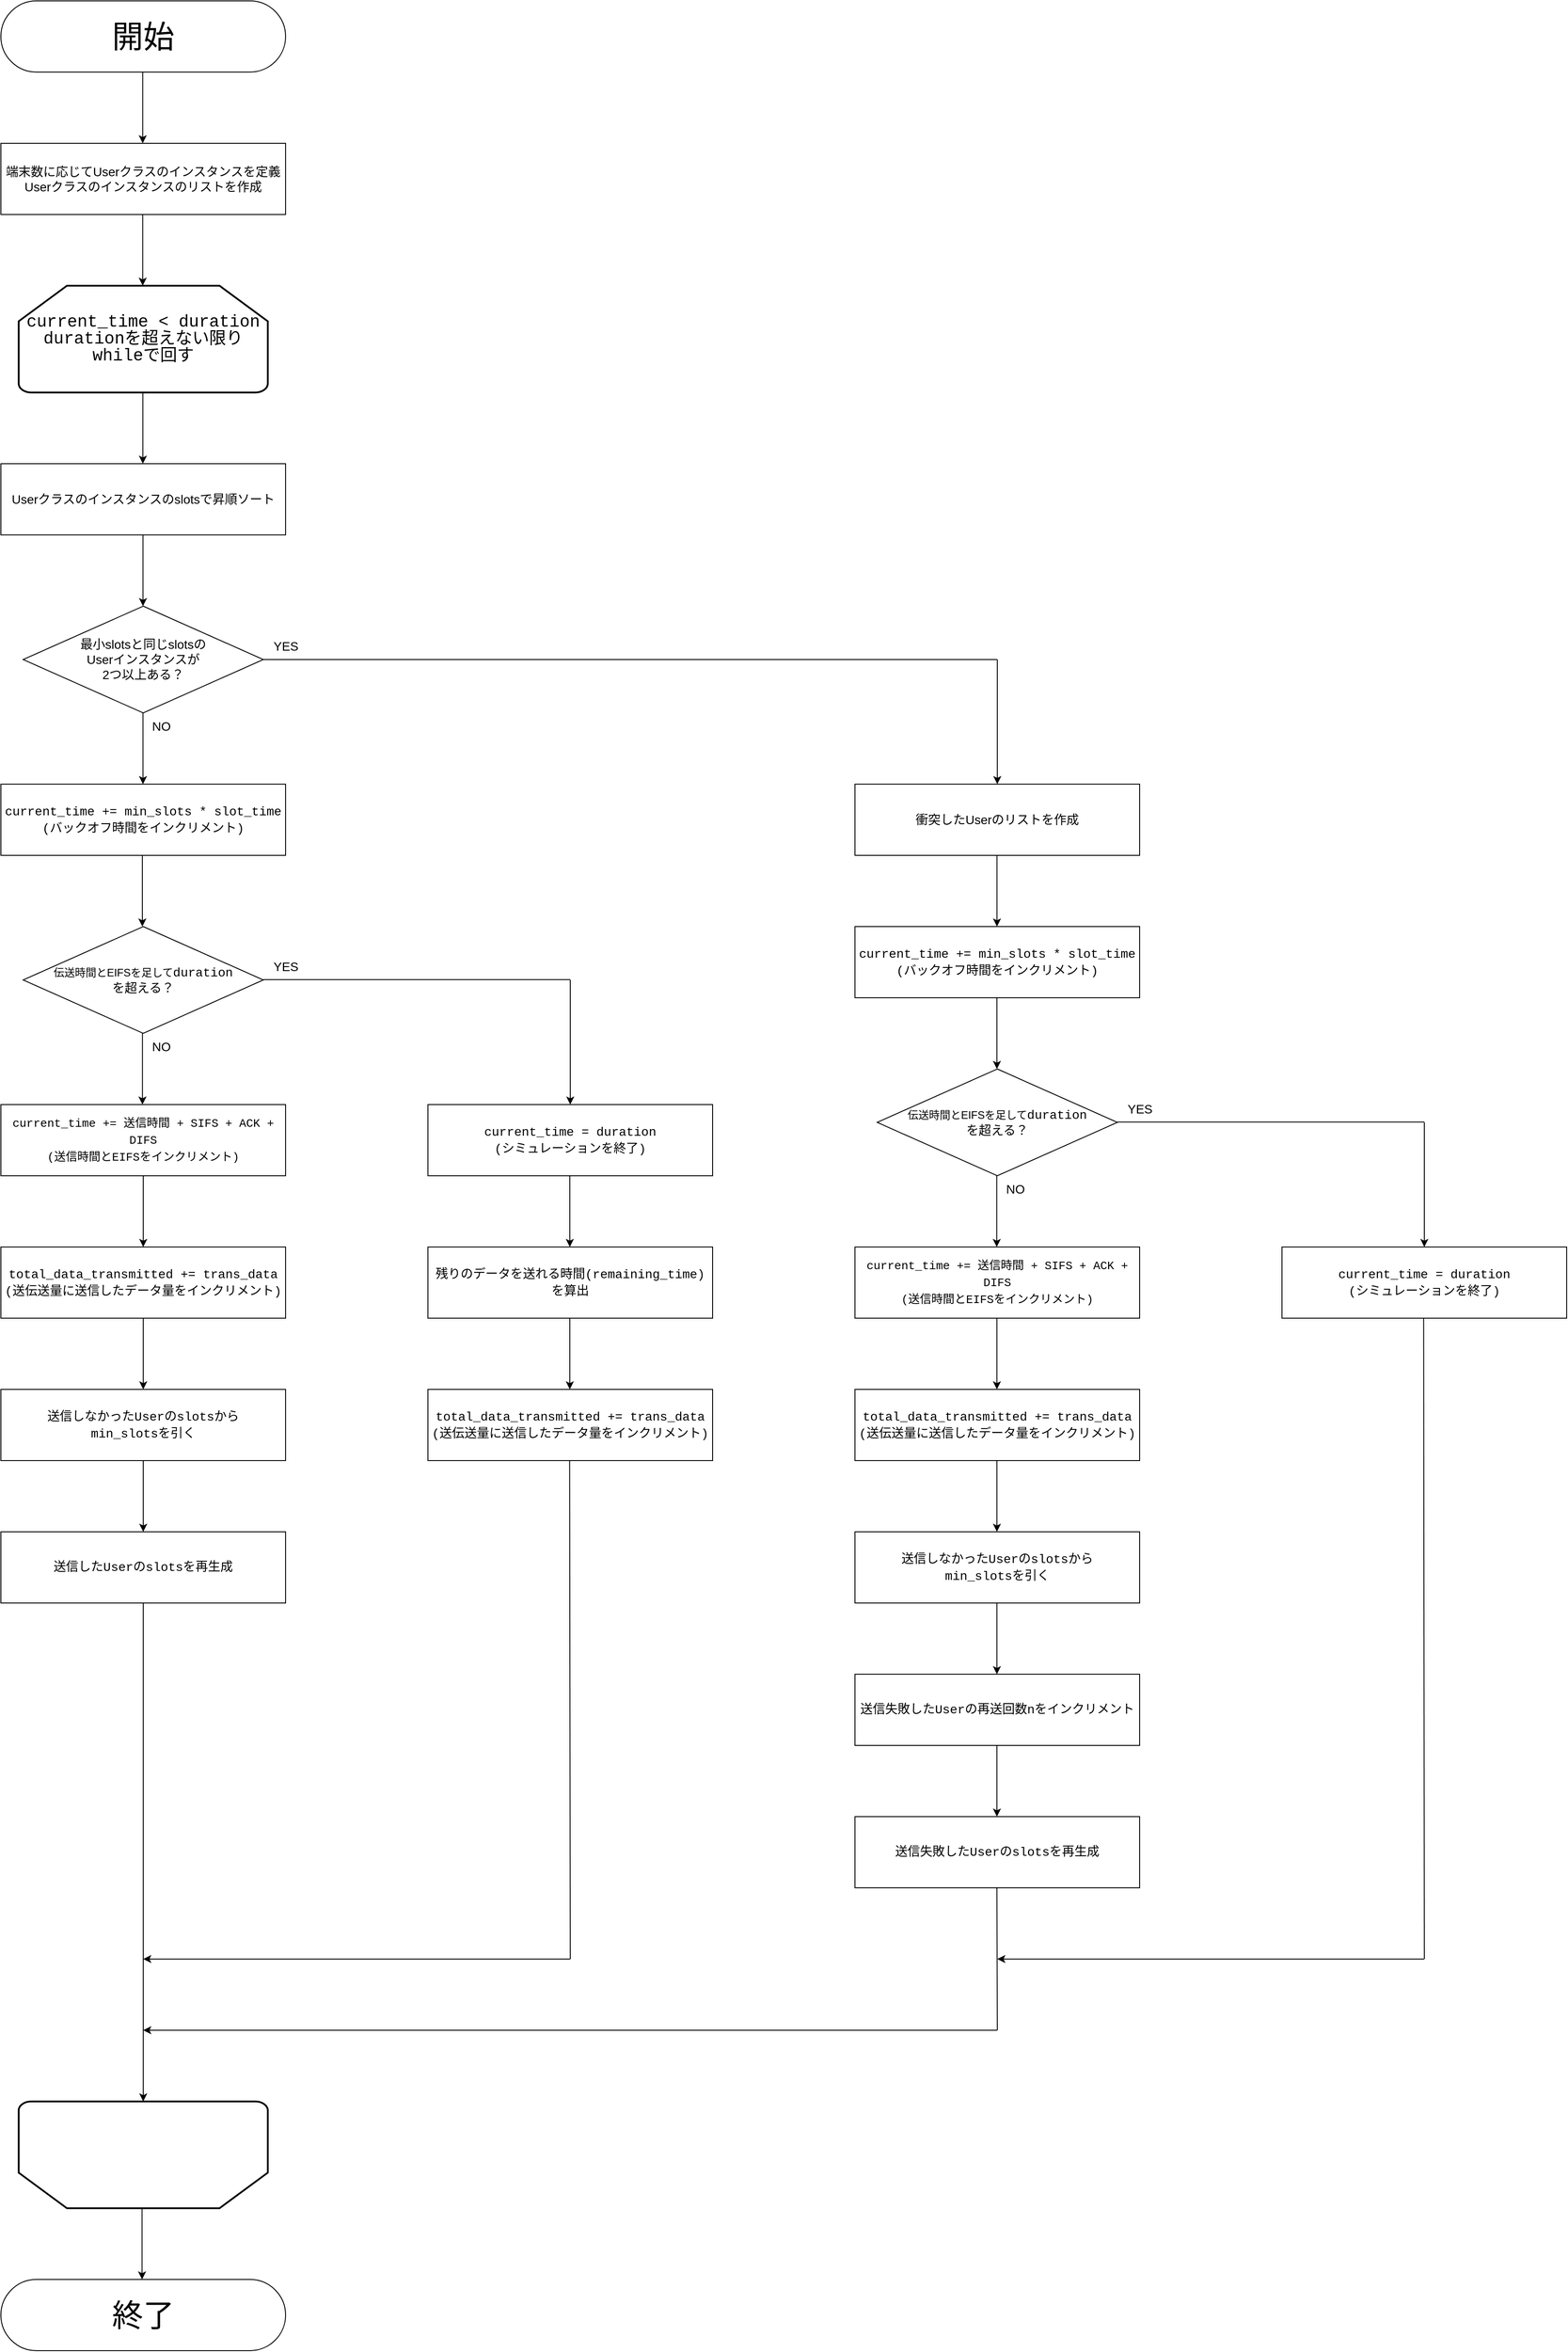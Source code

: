 <mxfile version="22.0.3" type="device">
  <diagram name="Page-1" id="uAIAA9ucGk10Nv41C3vs">
    <mxGraphModel dx="816" dy="719" grid="1" gridSize="10" guides="1" tooltips="1" connect="1" arrows="1" fold="1" page="1" pageScale="1" pageWidth="3300" pageHeight="4681" math="0" shadow="0">
      <root>
        <mxCell id="0" />
        <mxCell id="1" parent="0" />
        <mxCell id="iGh-ziniTORXBZMXKaJn-1" value="" style="endArrow=classic;html=1;rounded=0;" edge="1" parent="1">
          <mxGeometry width="50" height="50" relative="1" as="geometry">
            <mxPoint x="599.41" y="440" as="sourcePoint" />
            <mxPoint x="599.41" y="520" as="targetPoint" />
          </mxGeometry>
        </mxCell>
        <mxCell id="iGh-ziniTORXBZMXKaJn-3" value="&lt;font style=&quot;font-size: 35px;&quot;&gt;開始&lt;/font&gt;" style="html=1;dashed=0;whiteSpace=wrap;shape=mxgraph.dfd.start;fillColor=none;" vertex="1" parent="1">
          <mxGeometry x="440" y="360" width="320" height="80" as="geometry" />
        </mxCell>
        <mxCell id="iGh-ziniTORXBZMXKaJn-4" value="&lt;font style=&quot;font-size: 14px;&quot;&gt;端末数に応じてUserクラスのインスタンスを定義&lt;br&gt;Userクラスのインスタンスのリストを作成&lt;br&gt;&lt;/font&gt;" style="rounded=0;whiteSpace=wrap;html=1;fillColor=none;" vertex="1" parent="1">
          <mxGeometry x="440" y="520" width="320" height="80" as="geometry" />
        </mxCell>
        <mxCell id="iGh-ziniTORXBZMXKaJn-5" value="&lt;div style=&quot;font-family: Consolas, &amp;quot;Courier New&amp;quot;, monospace; font-size: 19px; line-height: 19px;&quot;&gt;current_time &amp;lt; duration&lt;/div&gt;&lt;div style=&quot;font-family: Consolas, &amp;quot;Courier New&amp;quot;, monospace; font-size: 19px; line-height: 19px;&quot;&gt;durationを超えない限り&lt;/div&gt;&lt;div style=&quot;font-family: Consolas, &amp;quot;Courier New&amp;quot;, monospace; font-size: 19px; line-height: 19px;&quot;&gt;whileで回す&lt;/div&gt;" style="strokeWidth=2;html=1;shape=mxgraph.flowchart.loop_limit;whiteSpace=wrap;fillColor=none;" vertex="1" parent="1">
          <mxGeometry x="460" y="680" width="280" height="120" as="geometry" />
        </mxCell>
        <mxCell id="iGh-ziniTORXBZMXKaJn-6" value="" style="endArrow=classic;html=1;rounded=0;" edge="1" parent="1">
          <mxGeometry width="50" height="50" relative="1" as="geometry">
            <mxPoint x="599.41" y="600" as="sourcePoint" />
            <mxPoint x="599.41" y="680" as="targetPoint" />
          </mxGeometry>
        </mxCell>
        <mxCell id="iGh-ziniTORXBZMXKaJn-7" value="" style="endArrow=classic;html=1;rounded=0;" edge="1" parent="1">
          <mxGeometry width="50" height="50" relative="1" as="geometry">
            <mxPoint x="599.58" y="800" as="sourcePoint" />
            <mxPoint x="599.58" y="880" as="targetPoint" />
          </mxGeometry>
        </mxCell>
        <mxCell id="iGh-ziniTORXBZMXKaJn-8" value="&lt;font style=&quot;font-size: 14px;&quot;&gt;Userクラスのインスタンスのslotsで昇順ソート&lt;/font&gt;" style="rounded=0;whiteSpace=wrap;html=1;fillColor=none;" vertex="1" parent="1">
          <mxGeometry x="440" y="880" width="320" height="80" as="geometry" />
        </mxCell>
        <mxCell id="iGh-ziniTORXBZMXKaJn-9" value="&lt;span style=&quot;font-size: 14px;&quot;&gt;最小slotsと同じslotsの&lt;br&gt;Userインスタンスが&lt;br&gt;2つ以上ある？&lt;br&gt;&lt;/span&gt;" style="shape=rhombus;html=1;dashed=0;whiteSpace=wrap;perimeter=rhombusPerimeter;fillColor=none;" vertex="1" parent="1">
          <mxGeometry x="465" y="1040" width="270" height="120" as="geometry" />
        </mxCell>
        <mxCell id="iGh-ziniTORXBZMXKaJn-10" value="" style="endArrow=classic;html=1;rounded=0;" edge="1" parent="1">
          <mxGeometry width="50" height="50" relative="1" as="geometry">
            <mxPoint x="599.71" y="960" as="sourcePoint" />
            <mxPoint x="599.71" y="1040" as="targetPoint" />
          </mxGeometry>
        </mxCell>
        <mxCell id="iGh-ziniTORXBZMXKaJn-11" value="" style="endArrow=classic;html=1;rounded=0;" edge="1" parent="1">
          <mxGeometry width="50" height="50" relative="1" as="geometry">
            <mxPoint x="599.71" y="1160" as="sourcePoint" />
            <mxPoint x="599.71" y="1240" as="targetPoint" />
          </mxGeometry>
        </mxCell>
        <mxCell id="iGh-ziniTORXBZMXKaJn-12" value="&lt;font style=&quot;font-size: 14px;&quot;&gt;NO&lt;/font&gt;" style="text;html=1;align=center;verticalAlign=middle;resizable=0;points=[];autosize=1;strokeColor=none;fillColor=none;" vertex="1" parent="1">
          <mxGeometry x="600" y="1160" width="40" height="30" as="geometry" />
        </mxCell>
        <mxCell id="iGh-ziniTORXBZMXKaJn-14" value="&lt;font style=&quot;font-size: 14px;&quot;&gt;YES&lt;/font&gt;" style="text;html=1;align=center;verticalAlign=middle;resizable=0;points=[];autosize=1;strokeColor=none;fillColor=none;" vertex="1" parent="1">
          <mxGeometry x="735" y="1070" width="50" height="30" as="geometry" />
        </mxCell>
        <mxCell id="iGh-ziniTORXBZMXKaJn-16" value="" style="endArrow=none;html=1;rounded=0;" edge="1" parent="1">
          <mxGeometry width="50" height="50" relative="1" as="geometry">
            <mxPoint x="735" y="1100" as="sourcePoint" />
            <mxPoint x="1560" y="1100" as="targetPoint" />
          </mxGeometry>
        </mxCell>
        <mxCell id="iGh-ziniTORXBZMXKaJn-18" value="&lt;div style=&quot;font-family: Consolas, &amp;quot;Courier New&amp;quot;, monospace; font-size: 14px; line-height: 19px;&quot;&gt;current_time +=&amp;nbsp;min_slots * slot_time&lt;/div&gt;&lt;div style=&quot;font-family: Consolas, &amp;quot;Courier New&amp;quot;, monospace; font-size: 14px; line-height: 19px;&quot;&gt;(バックオフ時間をインクリメント)&lt;/div&gt;" style="rounded=0;whiteSpace=wrap;html=1;fillColor=none;" vertex="1" parent="1">
          <mxGeometry x="440" y="1240" width="320" height="80" as="geometry" />
        </mxCell>
        <mxCell id="iGh-ziniTORXBZMXKaJn-19" value="" style="endArrow=classic;html=1;rounded=0;" edge="1" parent="1">
          <mxGeometry width="50" height="50" relative="1" as="geometry">
            <mxPoint x="599" y="1320" as="sourcePoint" />
            <mxPoint x="599" y="1400" as="targetPoint" />
          </mxGeometry>
        </mxCell>
        <mxCell id="iGh-ziniTORXBZMXKaJn-22" value="&lt;div style=&quot;font-family: Consolas, &amp;quot;Courier New&amp;quot;, monospace; font-size: 13px; line-height: 19px;&quot;&gt;current_time +=&amp;nbsp;送信時間 + SIFS + ACK + DIFS&lt;/div&gt;&lt;div style=&quot;font-family: Consolas, &amp;quot;Courier New&amp;quot;, monospace; font-size: 13px; line-height: 19px;&quot;&gt;(送信時間とEIFSをインクリメント)&lt;/div&gt;" style="rounded=0;whiteSpace=wrap;html=1;fillColor=none;" vertex="1" parent="1">
          <mxGeometry x="440" y="1600" width="320" height="80" as="geometry" />
        </mxCell>
        <mxCell id="iGh-ziniTORXBZMXKaJn-23" value="" style="endArrow=classic;html=1;rounded=0;" edge="1" parent="1">
          <mxGeometry width="50" height="50" relative="1" as="geometry">
            <mxPoint x="600" y="1680" as="sourcePoint" />
            <mxPoint x="600" y="1760" as="targetPoint" />
          </mxGeometry>
        </mxCell>
        <mxCell id="iGh-ziniTORXBZMXKaJn-25" value="&lt;div style=&quot;font-family: Consolas, &amp;quot;Courier New&amp;quot;, monospace; font-size: 14px; line-height: 19px;&quot;&gt;&lt;div style=&quot;line-height: 19px;&quot;&gt;total_data_transmitted += trans_data&lt;/div&gt;&lt;div style=&quot;line-height: 19px;&quot;&gt;(送伝送量に送信したデータ量をインクリメント)&lt;/div&gt;&lt;/div&gt;" style="rounded=0;whiteSpace=wrap;html=1;fillColor=none;" vertex="1" parent="1">
          <mxGeometry x="440" y="1760" width="320" height="80" as="geometry" />
        </mxCell>
        <mxCell id="iGh-ziniTORXBZMXKaJn-26" value="" style="endArrow=classic;html=1;rounded=0;" edge="1" parent="1">
          <mxGeometry width="50" height="50" relative="1" as="geometry">
            <mxPoint x="600" y="1840" as="sourcePoint" />
            <mxPoint x="600" y="1920" as="targetPoint" />
          </mxGeometry>
        </mxCell>
        <mxCell id="iGh-ziniTORXBZMXKaJn-27" value="&lt;div style=&quot;font-family: Consolas, &amp;quot;Courier New&amp;quot;, monospace; font-size: 14px; line-height: 19px;&quot;&gt;送信したUserのslotsを再生成&lt;/div&gt;" style="rounded=0;whiteSpace=wrap;html=1;fillColor=none;" vertex="1" parent="1">
          <mxGeometry x="440" y="2080" width="320" height="80" as="geometry" />
        </mxCell>
        <mxCell id="iGh-ziniTORXBZMXKaJn-30" value="" style="edgeStyle=orthogonalEdgeStyle;rounded=0;orthogonalLoop=1;jettySize=auto;html=1;" edge="1" parent="1" source="iGh-ziniTORXBZMXKaJn-28" target="iGh-ziniTORXBZMXKaJn-27">
          <mxGeometry relative="1" as="geometry" />
        </mxCell>
        <mxCell id="iGh-ziniTORXBZMXKaJn-28" value="&lt;div style=&quot;font-family: Consolas, &amp;quot;Courier New&amp;quot;, monospace; font-size: 14px; line-height: 19px;&quot;&gt;送信しなかったUserのslotsから&lt;/div&gt;&lt;div style=&quot;font-family: Consolas, &amp;quot;Courier New&amp;quot;, monospace; font-size: 14px; line-height: 19px;&quot;&gt;min_slotsを引く&lt;/div&gt;" style="rounded=0;whiteSpace=wrap;html=1;fillColor=none;" vertex="1" parent="1">
          <mxGeometry x="440" y="1920" width="320" height="80" as="geometry" />
        </mxCell>
        <mxCell id="iGh-ziniTORXBZMXKaJn-29" value="" style="endArrow=classic;html=1;rounded=0;" edge="1" parent="1">
          <mxGeometry width="50" height="50" relative="1" as="geometry">
            <mxPoint x="598.67" y="2840" as="sourcePoint" />
            <mxPoint x="598.67" y="2920" as="targetPoint" />
          </mxGeometry>
        </mxCell>
        <mxCell id="iGh-ziniTORXBZMXKaJn-32" value="" style="endArrow=classic;html=1;rounded=0;" edge="1" parent="1">
          <mxGeometry width="50" height="50" relative="1" as="geometry">
            <mxPoint x="600" y="2160" as="sourcePoint" />
            <mxPoint x="600" y="2720" as="targetPoint" />
          </mxGeometry>
        </mxCell>
        <mxCell id="iGh-ziniTORXBZMXKaJn-60" value="伝送時間とEIFSを足して&lt;span style=&quot;font-family: Consolas, &amp;quot;Courier New&amp;quot;, monospace;&quot;&gt;&lt;font style=&quot;font-size: 14px;&quot;&gt;duration&lt;br&gt;&lt;/font&gt;&lt;/span&gt;&lt;span style=&quot;font-size: 14px;&quot;&gt;を超える？&lt;br&gt;&lt;/span&gt;" style="shape=rhombus;html=1;dashed=0;whiteSpace=wrap;perimeter=rhombusPerimeter;fillColor=none;" vertex="1" parent="1">
          <mxGeometry x="465" y="1400" width="270" height="120" as="geometry" />
        </mxCell>
        <mxCell id="iGh-ziniTORXBZMXKaJn-61" value="" style="endArrow=classic;html=1;rounded=0;" edge="1" parent="1">
          <mxGeometry width="50" height="50" relative="1" as="geometry">
            <mxPoint x="599.13" y="1520" as="sourcePoint" />
            <mxPoint x="599.13" y="1600" as="targetPoint" />
          </mxGeometry>
        </mxCell>
        <mxCell id="iGh-ziniTORXBZMXKaJn-62" value="" style="endArrow=none;html=1;rounded=0;" edge="1" parent="1">
          <mxGeometry width="50" height="50" relative="1" as="geometry">
            <mxPoint x="735" y="1459.57" as="sourcePoint" />
            <mxPoint x="1080" y="1459.57" as="targetPoint" />
          </mxGeometry>
        </mxCell>
        <mxCell id="iGh-ziniTORXBZMXKaJn-63" value="&lt;font style=&quot;font-size: 14px;&quot;&gt;NO&lt;/font&gt;" style="text;html=1;align=center;verticalAlign=middle;resizable=0;points=[];autosize=1;strokeColor=none;fillColor=none;" vertex="1" parent="1">
          <mxGeometry x="600" y="1520" width="40" height="30" as="geometry" />
        </mxCell>
        <mxCell id="iGh-ziniTORXBZMXKaJn-64" value="&lt;font style=&quot;font-size: 14px;&quot;&gt;YES&lt;/font&gt;" style="text;html=1;align=center;verticalAlign=middle;resizable=0;points=[];autosize=1;strokeColor=none;fillColor=none;" vertex="1" parent="1">
          <mxGeometry x="735" y="1430" width="50" height="30" as="geometry" />
        </mxCell>
        <mxCell id="iGh-ziniTORXBZMXKaJn-65" value="" style="endArrow=classic;html=1;rounded=0;" edge="1" parent="1">
          <mxGeometry width="50" height="50" relative="1" as="geometry">
            <mxPoint x="1080" y="1460" as="sourcePoint" />
            <mxPoint x="1080" y="1600" as="targetPoint" />
          </mxGeometry>
        </mxCell>
        <mxCell id="iGh-ziniTORXBZMXKaJn-66" value="&lt;div style=&quot;font-family: Consolas, &amp;quot;Courier New&amp;quot;, monospace; font-size: 14px; line-height: 19px;&quot;&gt;&lt;div style=&quot;line-height: 19px;&quot;&gt;current_time =&amp;nbsp;duration&lt;/div&gt;&lt;div style=&quot;line-height: 19px;&quot;&gt;(シミュレーションを終了)&lt;/div&gt;&lt;/div&gt;" style="rounded=0;whiteSpace=wrap;html=1;fillColor=none;" vertex="1" parent="1">
          <mxGeometry x="920" y="1600" width="320" height="80" as="geometry" />
        </mxCell>
        <mxCell id="iGh-ziniTORXBZMXKaJn-67" value="" style="endArrow=classic;html=1;rounded=0;" edge="1" parent="1">
          <mxGeometry width="50" height="50" relative="1" as="geometry">
            <mxPoint x="1079.5" y="1680" as="sourcePoint" />
            <mxPoint x="1079.5" y="1760" as="targetPoint" />
          </mxGeometry>
        </mxCell>
        <mxCell id="iGh-ziniTORXBZMXKaJn-68" value="&lt;div style=&quot;font-family: Consolas, &amp;quot;Courier New&amp;quot;, monospace; font-size: 14px; line-height: 19px;&quot;&gt;&lt;div style=&quot;line-height: 19px;&quot;&gt;total_data_transmitted += trans_data&lt;/div&gt;&lt;div style=&quot;line-height: 19px;&quot;&gt;(送伝送量に送信したデータ量をインクリメント)&lt;/div&gt;&lt;/div&gt;" style="rounded=0;whiteSpace=wrap;html=1;fillColor=none;" vertex="1" parent="1">
          <mxGeometry x="920" y="1920" width="320" height="80" as="geometry" />
        </mxCell>
        <mxCell id="iGh-ziniTORXBZMXKaJn-69" value="&lt;div style=&quot;font-family: Consolas, &amp;quot;Courier New&amp;quot;, monospace; font-size: 14px; line-height: 19px;&quot;&gt;&lt;div style=&quot;line-height: 19px;&quot;&gt;残りのデータを送れる時間(remaining_time)&lt;/div&gt;&lt;div style=&quot;line-height: 19px;&quot;&gt;を算出&lt;/div&gt;&lt;/div&gt;" style="rounded=0;whiteSpace=wrap;html=1;fillColor=none;" vertex="1" parent="1">
          <mxGeometry x="920" y="1760" width="320" height="80" as="geometry" />
        </mxCell>
        <mxCell id="iGh-ziniTORXBZMXKaJn-70" value="" style="endArrow=classic;html=1;rounded=0;" edge="1" parent="1">
          <mxGeometry width="50" height="50" relative="1" as="geometry">
            <mxPoint x="1079.5" y="1840" as="sourcePoint" />
            <mxPoint x="1079.5" y="1920" as="targetPoint" />
          </mxGeometry>
        </mxCell>
        <mxCell id="iGh-ziniTORXBZMXKaJn-74" value="" style="endArrow=none;html=1;rounded=0;" edge="1" parent="1">
          <mxGeometry width="50" height="50" relative="1" as="geometry">
            <mxPoint x="1080" y="2560" as="sourcePoint" />
            <mxPoint x="1079.29" y="2000" as="targetPoint" />
          </mxGeometry>
        </mxCell>
        <mxCell id="iGh-ziniTORXBZMXKaJn-75" value="" style="endArrow=classic;html=1;rounded=0;" edge="1" parent="1">
          <mxGeometry width="50" height="50" relative="1" as="geometry">
            <mxPoint x="1080" y="2560" as="sourcePoint" />
            <mxPoint x="600" y="2560" as="targetPoint" />
          </mxGeometry>
        </mxCell>
        <mxCell id="iGh-ziniTORXBZMXKaJn-76" value="" style="group" vertex="1" connectable="0" parent="1">
          <mxGeometry x="1400" y="1100" width="800" height="1540" as="geometry" />
        </mxCell>
        <mxCell id="iGh-ziniTORXBZMXKaJn-13" value="" style="endArrow=classic;html=1;rounded=0;" edge="1" parent="iGh-ziniTORXBZMXKaJn-76">
          <mxGeometry width="50" height="50" relative="1" as="geometry">
            <mxPoint x="160" as="sourcePoint" />
            <mxPoint x="160" y="140" as="targetPoint" />
          </mxGeometry>
        </mxCell>
        <mxCell id="iGh-ziniTORXBZMXKaJn-31" value="" style="endArrow=none;html=1;rounded=0;" edge="1" parent="iGh-ziniTORXBZMXKaJn-76">
          <mxGeometry width="50" height="50" relative="1" as="geometry">
            <mxPoint x="160" y="1540" as="sourcePoint" />
            <mxPoint x="159.57" y="1380" as="targetPoint" />
          </mxGeometry>
        </mxCell>
        <mxCell id="iGh-ziniTORXBZMXKaJn-33" value="&lt;font style=&quot;font-size: 14px;&quot;&gt;衝突したUserのリストを作成&lt;/font&gt;" style="rounded=0;whiteSpace=wrap;html=1;fillColor=none;" vertex="1" parent="iGh-ziniTORXBZMXKaJn-76">
          <mxGeometry y="140" width="320" height="80" as="geometry" />
        </mxCell>
        <mxCell id="iGh-ziniTORXBZMXKaJn-34" value="" style="endArrow=classic;html=1;rounded=0;" edge="1" parent="iGh-ziniTORXBZMXKaJn-76">
          <mxGeometry width="50" height="50" relative="1" as="geometry">
            <mxPoint x="159.64" y="220" as="sourcePoint" />
            <mxPoint x="159.64" y="300" as="targetPoint" />
          </mxGeometry>
        </mxCell>
        <mxCell id="iGh-ziniTORXBZMXKaJn-35" value="&lt;div style=&quot;font-family: Consolas, &amp;quot;Courier New&amp;quot;, monospace; font-size: 14px; line-height: 19px;&quot;&gt;current_time +=&amp;nbsp;min_slots * slot_time&lt;/div&gt;&lt;div style=&quot;font-family: Consolas, &amp;quot;Courier New&amp;quot;, monospace; font-size: 14px; line-height: 19px;&quot;&gt;(バックオフ時間をインクリメント)&lt;/div&gt;" style="rounded=0;whiteSpace=wrap;html=1;fillColor=none;" vertex="1" parent="iGh-ziniTORXBZMXKaJn-76">
          <mxGeometry y="300" width="320" height="80" as="geometry" />
        </mxCell>
        <mxCell id="iGh-ziniTORXBZMXKaJn-36" value="" style="endArrow=classic;html=1;rounded=0;" edge="1" parent="iGh-ziniTORXBZMXKaJn-76">
          <mxGeometry width="50" height="50" relative="1" as="geometry">
            <mxPoint x="159.57" y="380" as="sourcePoint" />
            <mxPoint x="159.57" y="460" as="targetPoint" />
          </mxGeometry>
        </mxCell>
        <mxCell id="iGh-ziniTORXBZMXKaJn-37" value="&lt;div style=&quot;font-family: Consolas, &amp;quot;Courier New&amp;quot;, monospace; font-size: 13px; line-height: 19px;&quot;&gt;&lt;div style=&quot;line-height: 19px;&quot;&gt;current_time&amp;nbsp;+=&amp;nbsp;送信時間 + SIFS + ACK + DIFS&lt;/div&gt;&lt;div style=&quot;line-height: 19px;&quot;&gt;(送信時間とEIFSをインクリメント)&lt;/div&gt;&lt;/div&gt;" style="rounded=0;whiteSpace=wrap;html=1;fillColor=none;" vertex="1" parent="iGh-ziniTORXBZMXKaJn-76">
          <mxGeometry y="660" width="320" height="80" as="geometry" />
        </mxCell>
        <mxCell id="iGh-ziniTORXBZMXKaJn-39" value="" style="endArrow=classic;html=1;rounded=0;" edge="1" parent="iGh-ziniTORXBZMXKaJn-76">
          <mxGeometry width="50" height="50" relative="1" as="geometry">
            <mxPoint x="159.57" y="740" as="sourcePoint" />
            <mxPoint x="159.57" y="820" as="targetPoint" />
          </mxGeometry>
        </mxCell>
        <mxCell id="iGh-ziniTORXBZMXKaJn-40" value="&lt;div style=&quot;font-family: Consolas, &amp;quot;Courier New&amp;quot;, monospace; font-size: 14px; line-height: 19px;&quot;&gt;&lt;div style=&quot;line-height: 19px;&quot;&gt;total_data_transmitted += trans_data&lt;/div&gt;&lt;div style=&quot;line-height: 19px;&quot;&gt;(送伝送量に送信したデータ量をインクリメント)&lt;/div&gt;&lt;/div&gt;" style="rounded=0;whiteSpace=wrap;html=1;fillColor=none;" vertex="1" parent="iGh-ziniTORXBZMXKaJn-76">
          <mxGeometry y="820" width="320" height="80" as="geometry" />
        </mxCell>
        <mxCell id="iGh-ziniTORXBZMXKaJn-41" value="" style="endArrow=classic;html=1;rounded=0;" edge="1" parent="iGh-ziniTORXBZMXKaJn-76">
          <mxGeometry width="50" height="50" relative="1" as="geometry">
            <mxPoint x="159.57" y="900" as="sourcePoint" />
            <mxPoint x="159.57" y="980" as="targetPoint" />
          </mxGeometry>
        </mxCell>
        <mxCell id="iGh-ziniTORXBZMXKaJn-42" value="&lt;div style=&quot;font-family: Consolas, &amp;quot;Courier New&amp;quot;, monospace; font-size: 14px; line-height: 19px;&quot;&gt;送信しなかったUserのslotsから&lt;/div&gt;&lt;div style=&quot;font-family: Consolas, &amp;quot;Courier New&amp;quot;, monospace; font-size: 14px; line-height: 19px;&quot;&gt;min_slotsを引く&lt;/div&gt;" style="rounded=0;whiteSpace=wrap;html=1;fillColor=none;" vertex="1" parent="iGh-ziniTORXBZMXKaJn-76">
          <mxGeometry y="980" width="320" height="80" as="geometry" />
        </mxCell>
        <mxCell id="iGh-ziniTORXBZMXKaJn-43" value="" style="endArrow=classic;html=1;rounded=0;" edge="1" parent="iGh-ziniTORXBZMXKaJn-76">
          <mxGeometry width="50" height="50" relative="1" as="geometry">
            <mxPoint x="159.57" y="1060" as="sourcePoint" />
            <mxPoint x="159.57" y="1140" as="targetPoint" />
          </mxGeometry>
        </mxCell>
        <mxCell id="iGh-ziniTORXBZMXKaJn-44" value="&lt;div style=&quot;font-family: Consolas, &amp;quot;Courier New&amp;quot;, monospace; font-size: 14px; line-height: 19px;&quot;&gt;送信失敗したUserの再送回数nをインクリメント&lt;/div&gt;" style="rounded=0;whiteSpace=wrap;html=1;fillColor=none;" vertex="1" parent="iGh-ziniTORXBZMXKaJn-76">
          <mxGeometry y="1140" width="320" height="80" as="geometry" />
        </mxCell>
        <mxCell id="iGh-ziniTORXBZMXKaJn-45" value="" style="endArrow=classic;html=1;rounded=0;" edge="1" parent="iGh-ziniTORXBZMXKaJn-76">
          <mxGeometry width="50" height="50" relative="1" as="geometry">
            <mxPoint x="159.57" y="1220" as="sourcePoint" />
            <mxPoint x="159.57" y="1300" as="targetPoint" />
          </mxGeometry>
        </mxCell>
        <mxCell id="iGh-ziniTORXBZMXKaJn-46" value="&lt;div style=&quot;font-family: Consolas, &amp;quot;Courier New&amp;quot;, monospace; font-size: 14px; line-height: 19px;&quot;&gt;送信失敗したUserのslotsを再生成&lt;/div&gt;" style="rounded=0;whiteSpace=wrap;html=1;fillColor=none;" vertex="1" parent="iGh-ziniTORXBZMXKaJn-76">
          <mxGeometry y="1300" width="320" height="80" as="geometry" />
        </mxCell>
        <mxCell id="iGh-ziniTORXBZMXKaJn-49" value="伝送時間とEIFSを足して&lt;span style=&quot;font-family: Consolas, &amp;quot;Courier New&amp;quot;, monospace;&quot;&gt;&lt;font style=&quot;font-size: 14px;&quot;&gt;duration&lt;br&gt;&lt;/font&gt;&lt;/span&gt;&lt;span style=&quot;font-size: 14px;&quot;&gt;を超える？&lt;br&gt;&lt;/span&gt;" style="shape=rhombus;html=1;dashed=0;whiteSpace=wrap;perimeter=rhombusPerimeter;fillColor=none;" vertex="1" parent="iGh-ziniTORXBZMXKaJn-76">
          <mxGeometry x="25" y="460" width="270" height="120" as="geometry" />
        </mxCell>
        <mxCell id="iGh-ziniTORXBZMXKaJn-50" value="" style="endArrow=classic;html=1;rounded=0;" edge="1" parent="iGh-ziniTORXBZMXKaJn-76">
          <mxGeometry width="50" height="50" relative="1" as="geometry">
            <mxPoint x="159.38" y="580" as="sourcePoint" />
            <mxPoint x="159.38" y="660" as="targetPoint" />
          </mxGeometry>
        </mxCell>
        <mxCell id="iGh-ziniTORXBZMXKaJn-51" value="&lt;font style=&quot;font-size: 14px;&quot;&gt;NO&lt;/font&gt;" style="text;html=1;align=center;verticalAlign=middle;resizable=0;points=[];autosize=1;strokeColor=none;fillColor=none;" vertex="1" parent="iGh-ziniTORXBZMXKaJn-76">
          <mxGeometry x="160" y="580" width="40" height="30" as="geometry" />
        </mxCell>
        <mxCell id="iGh-ziniTORXBZMXKaJn-52" value="" style="endArrow=none;html=1;rounded=0;" edge="1" parent="iGh-ziniTORXBZMXKaJn-76">
          <mxGeometry width="50" height="50" relative="1" as="geometry">
            <mxPoint x="295" y="519.57" as="sourcePoint" />
            <mxPoint x="640" y="519.57" as="targetPoint" />
          </mxGeometry>
        </mxCell>
        <mxCell id="iGh-ziniTORXBZMXKaJn-53" value="" style="endArrow=classic;html=1;rounded=0;" edge="1" parent="iGh-ziniTORXBZMXKaJn-76">
          <mxGeometry width="50" height="50" relative="1" as="geometry">
            <mxPoint x="640" y="520" as="sourcePoint" />
            <mxPoint x="640" y="660" as="targetPoint" />
          </mxGeometry>
        </mxCell>
        <mxCell id="iGh-ziniTORXBZMXKaJn-54" value="&lt;font style=&quot;font-size: 14px;&quot;&gt;YES&lt;/font&gt;" style="text;html=1;align=center;verticalAlign=middle;resizable=0;points=[];autosize=1;strokeColor=none;fillColor=none;" vertex="1" parent="iGh-ziniTORXBZMXKaJn-76">
          <mxGeometry x="295" y="490" width="50" height="30" as="geometry" />
        </mxCell>
        <mxCell id="iGh-ziniTORXBZMXKaJn-55" value="&lt;div style=&quot;font-family: Consolas, &amp;quot;Courier New&amp;quot;, monospace; font-size: 14px; line-height: 19px;&quot;&gt;&lt;div style=&quot;line-height: 19px;&quot;&gt;current_time =&amp;nbsp;duration&lt;/div&gt;&lt;div style=&quot;line-height: 19px;&quot;&gt;(シミュレーションを終了)&lt;/div&gt;&lt;/div&gt;" style="rounded=0;whiteSpace=wrap;html=1;fillColor=none;" vertex="1" parent="iGh-ziniTORXBZMXKaJn-76">
          <mxGeometry x="480" y="660" width="320" height="80" as="geometry" />
        </mxCell>
        <mxCell id="iGh-ziniTORXBZMXKaJn-56" value="" style="endArrow=none;html=1;rounded=0;" edge="1" parent="iGh-ziniTORXBZMXKaJn-76">
          <mxGeometry width="50" height="50" relative="1" as="geometry">
            <mxPoint x="640" y="1460" as="sourcePoint" />
            <mxPoint x="639.23" y="740" as="targetPoint" />
          </mxGeometry>
        </mxCell>
        <mxCell id="iGh-ziniTORXBZMXKaJn-57" value="" style="endArrow=classic;html=1;rounded=0;" edge="1" parent="iGh-ziniTORXBZMXKaJn-76">
          <mxGeometry width="50" height="50" relative="1" as="geometry">
            <mxPoint x="639.74" y="1460" as="sourcePoint" />
            <mxPoint x="160" y="1460" as="targetPoint" />
          </mxGeometry>
        </mxCell>
        <mxCell id="iGh-ziniTORXBZMXKaJn-77" value="" style="endArrow=classic;html=1;rounded=0;" edge="1" parent="1">
          <mxGeometry width="50" height="50" relative="1" as="geometry">
            <mxPoint x="1560" y="2640" as="sourcePoint" />
            <mxPoint x="600" y="2640" as="targetPoint" />
          </mxGeometry>
        </mxCell>
        <mxCell id="iGh-ziniTORXBZMXKaJn-78" value="&lt;div style=&quot;font-family: Consolas, &amp;quot;Courier New&amp;quot;, monospace; font-size: 19px; line-height: 19px;&quot;&gt;&lt;br&gt;&lt;/div&gt;" style="strokeWidth=2;html=1;shape=mxgraph.flowchart.loop_limit;whiteSpace=wrap;fillColor=none;rotation=-180;" vertex="1" parent="1">
          <mxGeometry x="460" y="2720" width="280" height="120" as="geometry" />
        </mxCell>
        <mxCell id="iGh-ziniTORXBZMXKaJn-79" value="&lt;span style=&quot;font-size: 35px;&quot;&gt;終了&lt;/span&gt;" style="html=1;dashed=0;whiteSpace=wrap;shape=mxgraph.dfd.start;fillColor=none;" vertex="1" parent="1">
          <mxGeometry x="440" y="2920" width="320" height="80" as="geometry" />
        </mxCell>
      </root>
    </mxGraphModel>
  </diagram>
</mxfile>
